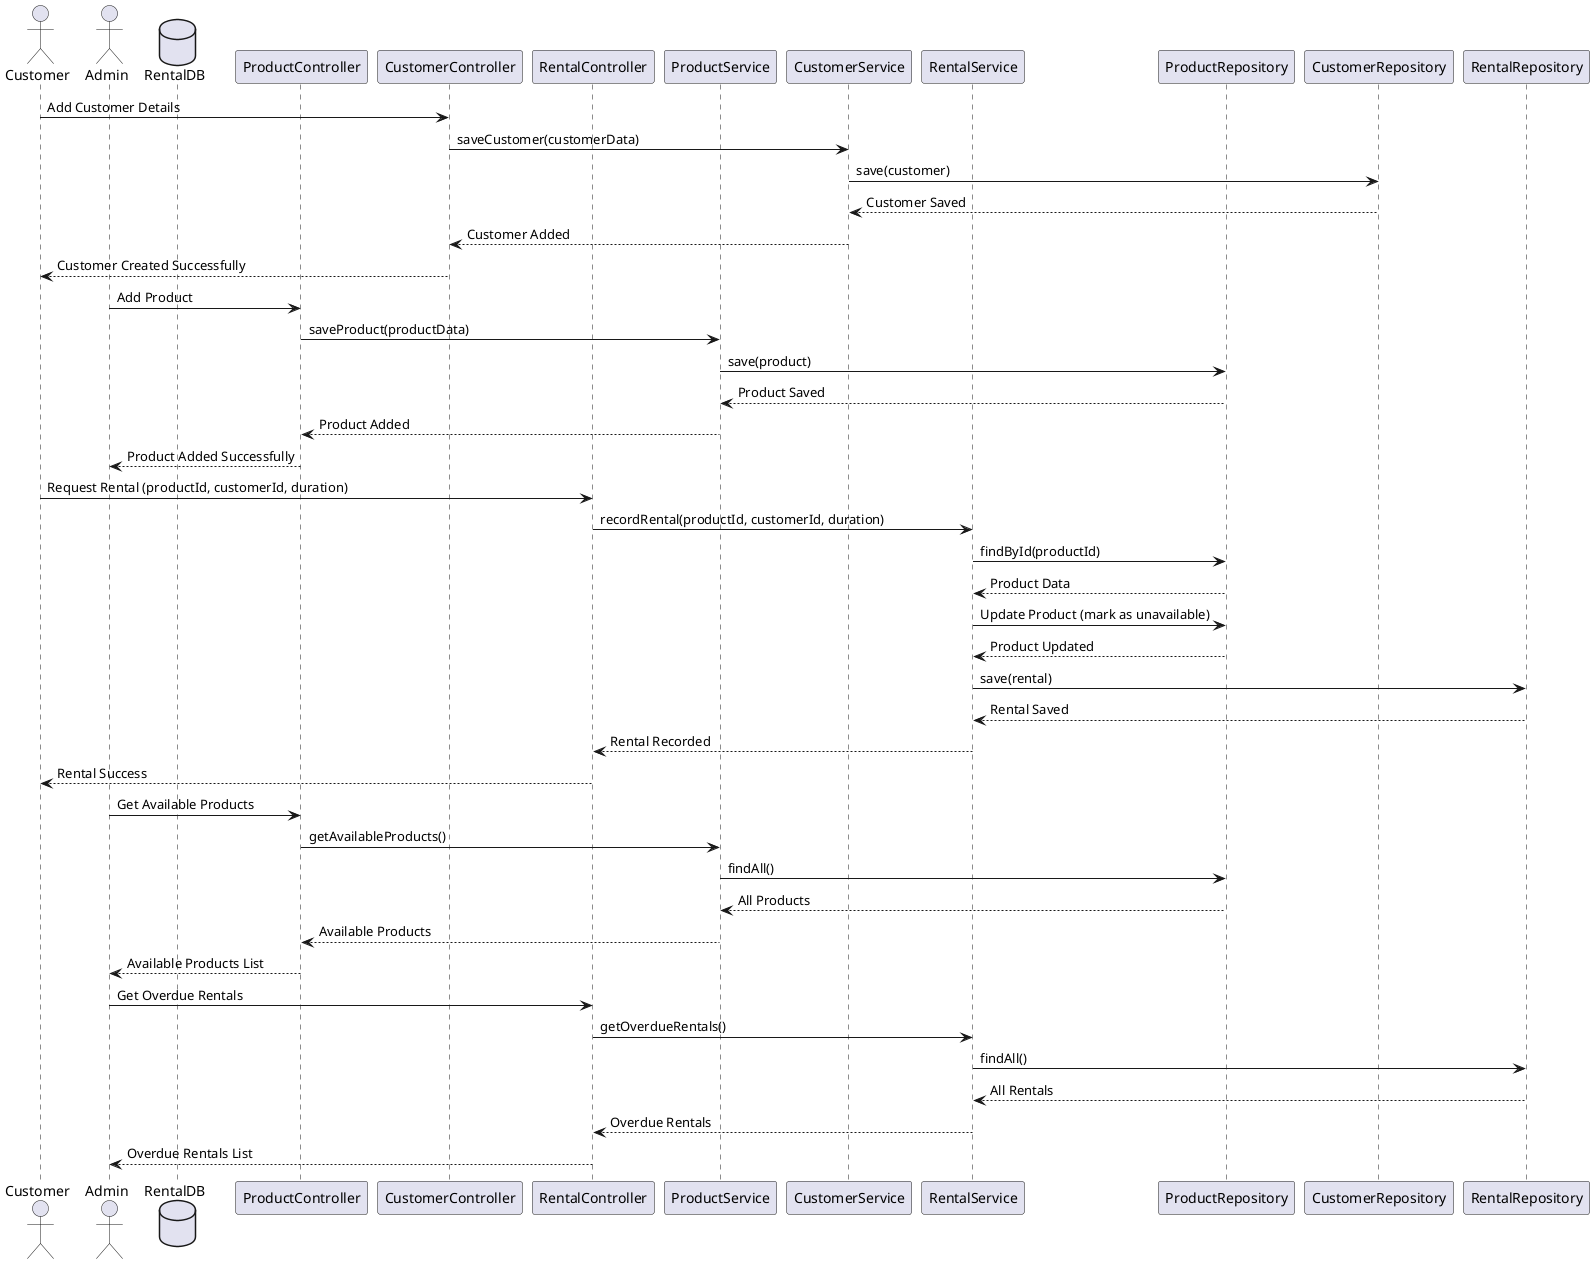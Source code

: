 
@startuml
actor Customer
actor Admin

database RentalDB

participant "ProductController" as ProductC
participant "CustomerController" as CustomerC
participant "RentalController" as RentalC

participant "ProductService" as ProductS
participant "CustomerService" as CustomerS
participant "RentalService" as RentalS

participant "ProductRepository" as ProductRepo
participant "CustomerRepository" as CustomerRepo
participant "RentalRepository" as RentalRepo

Customer -> CustomerC: Add Customer Details
CustomerC -> CustomerS: saveCustomer(customerData)
CustomerS -> CustomerRepo: save(customer)
CustomerRepo --> CustomerS: Customer Saved
CustomerS --> CustomerC: Customer Added
CustomerC --> Customer: Customer Created Successfully

Admin -> ProductC: Add Product
ProductC -> ProductS: saveProduct(productData)
ProductS -> ProductRepo: save(product)
ProductRepo --> ProductS: Product Saved
ProductS --> ProductC: Product Added
ProductC --> Admin: Product Added Successfully

Customer -> RentalC: Request Rental (productId, customerId, duration)
RentalC -> RentalS: recordRental(productId, customerId, duration)
RentalS -> ProductRepo: findById(productId)
ProductRepo --> RentalS: Product Data
RentalS -> ProductRepo: Update Product (mark as unavailable)
ProductRepo --> RentalS: Product Updated
RentalS -> RentalRepo: save(rental)
RentalRepo --> RentalS: Rental Saved
RentalS --> RentalC: Rental Recorded
RentalC --> Customer: Rental Success

Admin -> ProductC: Get Available Products
ProductC -> ProductS: getAvailableProducts()
ProductS -> ProductRepo: findAll()
ProductRepo --> ProductS: All Products
ProductS --> ProductC: Available Products
ProductC --> Admin: Available Products List

Admin -> RentalC: Get Overdue Rentals
RentalC -> RentalS: getOverdueRentals()
RentalS -> RentalRepo: findAll()
RentalRepo --> RentalS: All Rentals
RentalS --> RentalC: Overdue Rentals
RentalC --> Admin: Overdue Rentals List
@enduml
